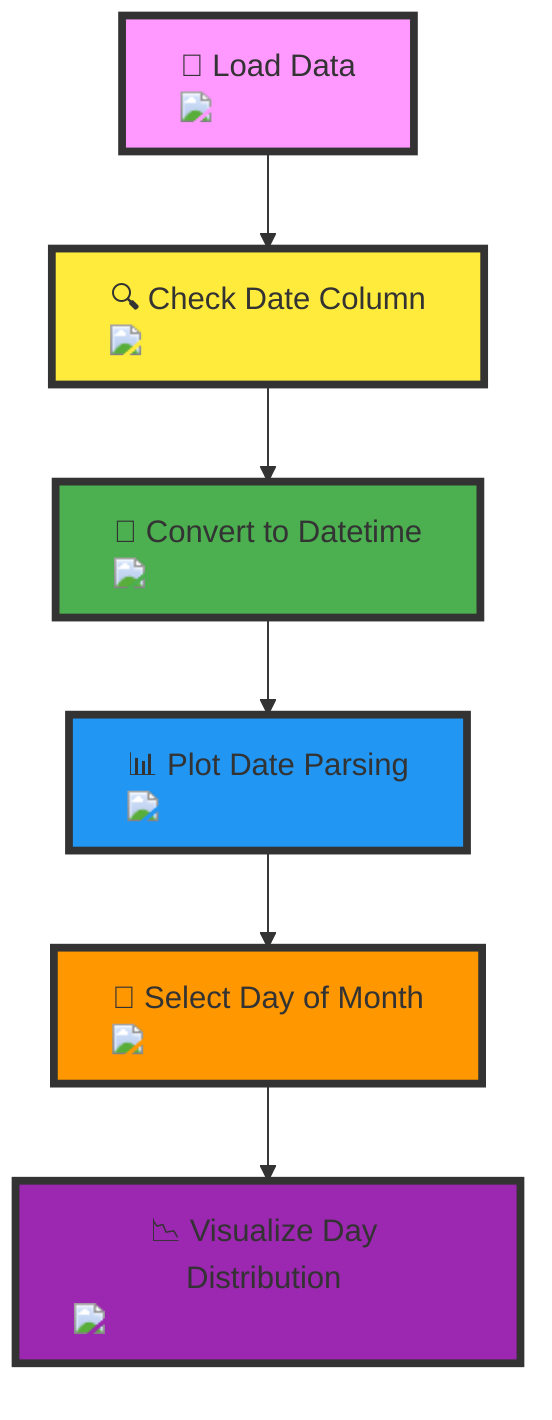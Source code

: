 flowchart TD
    A["📁 Load Data <img src='icons/file.svg' />"] --> B["🔍 Check Date Column <img src='icons/table.svg' />"]
    B --> C["📅 Convert to Datetime <img src='icons/brain.svg' />"]
    C --> D["📊 Plot Date Parsing <img src='dummy_plots/hist_template.svg' />"]
    D --> E["📆 Select Day of Month <img src='icons/column_split.svg' />"]
    E --> F["📉 Visualize Day Distribution <img src='dummy_plots/hist_template.svg' />"]

    style A fill:#f9f,stroke:#333,stroke-width:4px
    style B fill:#ffeb3b,stroke:#333,stroke-width:4px
    style C fill:#4caf50,stroke:#333,stroke-width:4px
    style D fill:#2196f3,stroke:#333,stroke-width:4px
    style E fill:#ff9800,stroke:#333,stroke-width:4px
    style F fill:#9c27b0,stroke:#333,stroke-width:4px